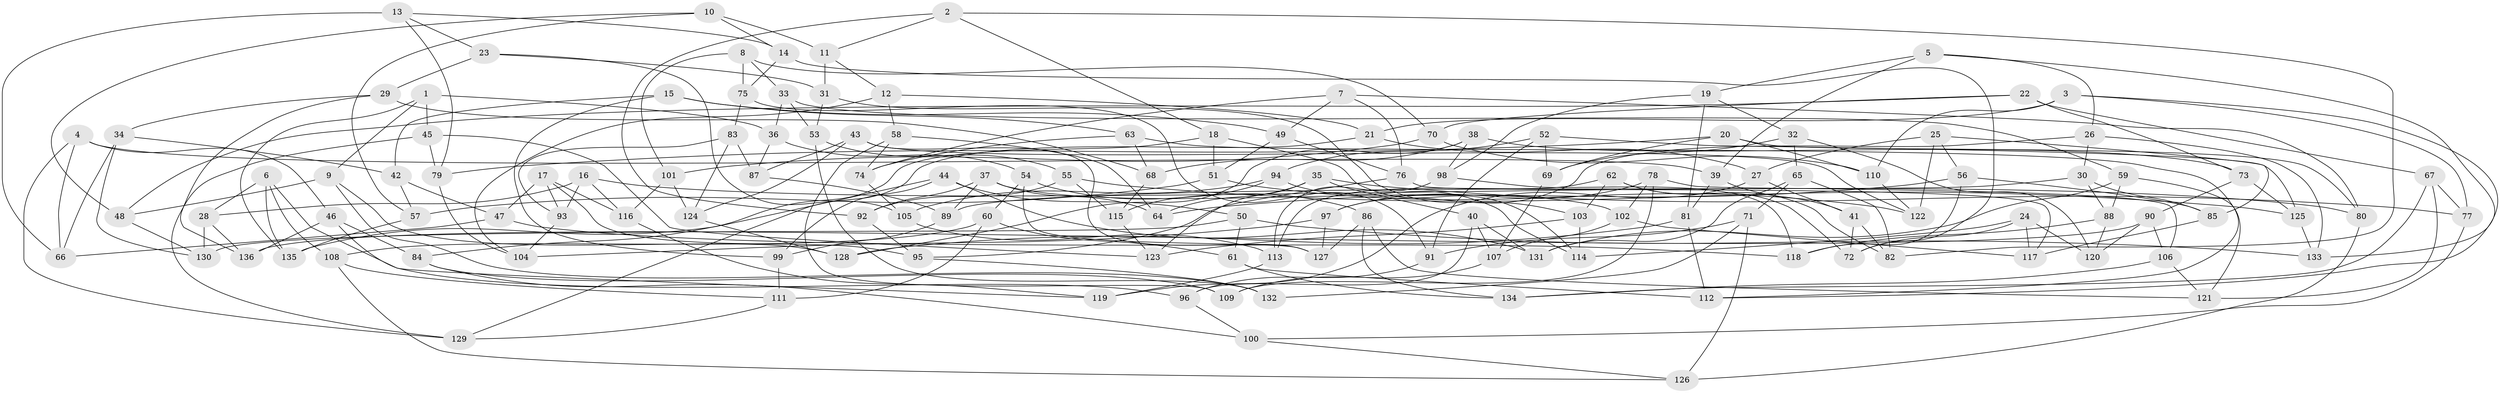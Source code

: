 // Generated by graph-tools (version 1.1) at 2025/16/03/09/25 04:16:28]
// undirected, 136 vertices, 272 edges
graph export_dot {
graph [start="1"]
  node [color=gray90,style=filled];
  1;
  2;
  3;
  4;
  5;
  6;
  7;
  8;
  9;
  10;
  11;
  12;
  13;
  14;
  15;
  16;
  17;
  18;
  19;
  20;
  21;
  22;
  23;
  24;
  25;
  26;
  27;
  28;
  29;
  30;
  31;
  32;
  33;
  34;
  35;
  36;
  37;
  38;
  39;
  40;
  41;
  42;
  43;
  44;
  45;
  46;
  47;
  48;
  49;
  50;
  51;
  52;
  53;
  54;
  55;
  56;
  57;
  58;
  59;
  60;
  61;
  62;
  63;
  64;
  65;
  66;
  67;
  68;
  69;
  70;
  71;
  72;
  73;
  74;
  75;
  76;
  77;
  78;
  79;
  80;
  81;
  82;
  83;
  84;
  85;
  86;
  87;
  88;
  89;
  90;
  91;
  92;
  93;
  94;
  95;
  96;
  97;
  98;
  99;
  100;
  101;
  102;
  103;
  104;
  105;
  106;
  107;
  108;
  109;
  110;
  111;
  112;
  113;
  114;
  115;
  116;
  117;
  118;
  119;
  120;
  121;
  122;
  123;
  124;
  125;
  126;
  127;
  128;
  129;
  130;
  131;
  132;
  133;
  134;
  135;
  136;
  1 -- 135;
  1 -- 9;
  1 -- 45;
  1 -- 36;
  2 -- 82;
  2 -- 92;
  2 -- 18;
  2 -- 11;
  3 -- 112;
  3 -- 77;
  3 -- 21;
  3 -- 110;
  4 -- 66;
  4 -- 129;
  4 -- 46;
  4 -- 39;
  5 -- 19;
  5 -- 26;
  5 -- 133;
  5 -- 39;
  6 -- 108;
  6 -- 135;
  6 -- 96;
  6 -- 28;
  7 -- 80;
  7 -- 49;
  7 -- 76;
  7 -- 74;
  8 -- 101;
  8 -- 70;
  8 -- 75;
  8 -- 33;
  9 -- 128;
  9 -- 132;
  9 -- 48;
  10 -- 14;
  10 -- 11;
  10 -- 48;
  10 -- 57;
  11 -- 31;
  11 -- 12;
  12 -- 104;
  12 -- 21;
  12 -- 58;
  13 -- 79;
  13 -- 66;
  13 -- 14;
  13 -- 23;
  14 -- 72;
  14 -- 75;
  15 -- 99;
  15 -- 49;
  15 -- 42;
  15 -- 63;
  16 -- 93;
  16 -- 28;
  16 -- 116;
  16 -- 80;
  17 -- 95;
  17 -- 116;
  17 -- 47;
  17 -- 93;
  18 -- 84;
  18 -- 51;
  18 -- 114;
  19 -- 32;
  19 -- 98;
  19 -- 81;
  20 -- 110;
  20 -- 80;
  20 -- 79;
  20 -- 69;
  21 -- 129;
  21 -- 27;
  22 -- 67;
  22 -- 73;
  22 -- 48;
  22 -- 70;
  23 -- 31;
  23 -- 105;
  23 -- 29;
  24 -- 117;
  24 -- 114;
  24 -- 120;
  24 -- 72;
  25 -- 85;
  25 -- 27;
  25 -- 122;
  25 -- 56;
  26 -- 133;
  26 -- 30;
  26 -- 97;
  27 -- 41;
  27 -- 119;
  28 -- 130;
  28 -- 136;
  29 -- 68;
  29 -- 136;
  29 -- 34;
  30 -- 85;
  30 -- 88;
  30 -- 89;
  31 -- 53;
  31 -- 103;
  32 -- 120;
  32 -- 65;
  32 -- 69;
  33 -- 36;
  33 -- 59;
  33 -- 53;
  34 -- 66;
  34 -- 42;
  34 -- 130;
  35 -- 64;
  35 -- 77;
  35 -- 123;
  35 -- 40;
  36 -- 54;
  36 -- 87;
  37 -- 92;
  37 -- 89;
  37 -- 102;
  37 -- 64;
  38 -- 128;
  38 -- 68;
  38 -- 73;
  38 -- 98;
  39 -- 81;
  39 -- 41;
  40 -- 107;
  40 -- 96;
  40 -- 131;
  41 -- 82;
  41 -- 72;
  42 -- 57;
  42 -- 47;
  43 -- 87;
  43 -- 127;
  43 -- 124;
  43 -- 122;
  44 -- 135;
  44 -- 131;
  44 -- 99;
  44 -- 50;
  45 -- 79;
  45 -- 123;
  45 -- 129;
  46 -- 119;
  46 -- 84;
  46 -- 136;
  47 -- 66;
  47 -- 118;
  48 -- 130;
  49 -- 76;
  49 -- 51;
  50 -- 133;
  50 -- 130;
  50 -- 61;
  51 -- 57;
  51 -- 122;
  52 -- 125;
  52 -- 94;
  52 -- 69;
  52 -- 91;
  53 -- 132;
  53 -- 55;
  54 -- 60;
  54 -- 86;
  54 -- 127;
  55 -- 125;
  55 -- 115;
  55 -- 92;
  56 -- 85;
  56 -- 118;
  56 -- 64;
  57 -- 135;
  58 -- 64;
  58 -- 74;
  58 -- 109;
  59 -- 131;
  59 -- 88;
  59 -- 121;
  60 -- 108;
  60 -- 111;
  60 -- 61;
  61 -- 134;
  61 -- 112;
  62 -- 103;
  62 -- 113;
  62 -- 72;
  62 -- 82;
  63 -- 112;
  63 -- 68;
  63 -- 74;
  65 -- 71;
  65 -- 82;
  65 -- 131;
  67 -- 134;
  67 -- 77;
  67 -- 121;
  68 -- 115;
  69 -- 107;
  70 -- 110;
  70 -- 101;
  71 -- 91;
  71 -- 132;
  71 -- 126;
  73 -- 90;
  73 -- 125;
  74 -- 105;
  75 -- 83;
  75 -- 91;
  76 -- 95;
  76 -- 117;
  77 -- 100;
  78 -- 109;
  78 -- 97;
  78 -- 106;
  78 -- 102;
  79 -- 104;
  80 -- 126;
  81 -- 112;
  81 -- 128;
  83 -- 87;
  83 -- 93;
  83 -- 124;
  84 -- 109;
  84 -- 100;
  85 -- 117;
  86 -- 127;
  86 -- 134;
  86 -- 121;
  87 -- 89;
  88 -- 120;
  88 -- 118;
  89 -- 99;
  90 -- 136;
  90 -- 120;
  90 -- 106;
  91 -- 96;
  92 -- 95;
  93 -- 104;
  94 -- 114;
  94 -- 115;
  94 -- 105;
  95 -- 132;
  96 -- 100;
  97 -- 127;
  97 -- 104;
  98 -- 113;
  98 -- 118;
  99 -- 111;
  100 -- 126;
  101 -- 124;
  101 -- 116;
  102 -- 117;
  102 -- 107;
  103 -- 123;
  103 -- 114;
  105 -- 113;
  106 -- 121;
  106 -- 134;
  107 -- 109;
  108 -- 111;
  108 -- 126;
  110 -- 122;
  111 -- 129;
  113 -- 119;
  115 -- 123;
  116 -- 119;
  124 -- 128;
  125 -- 133;
}
